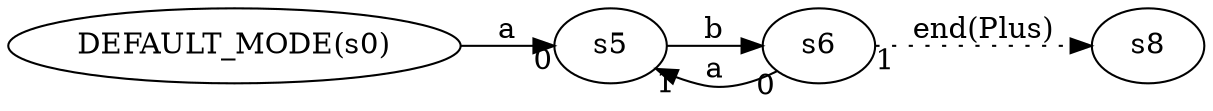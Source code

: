 digraph ATN {
  rankdir=LR;

  "DEFAULT_MODE(s0)" -> s5 [label=a, headlabel=0]
  s5 -> s6 [label=b]
  s6 -> s5 [label=a, taillabel=0, headlabel=1]
  s6 -> s8 [label="end(Plus)", taillabel=1, style=dotted]
}
